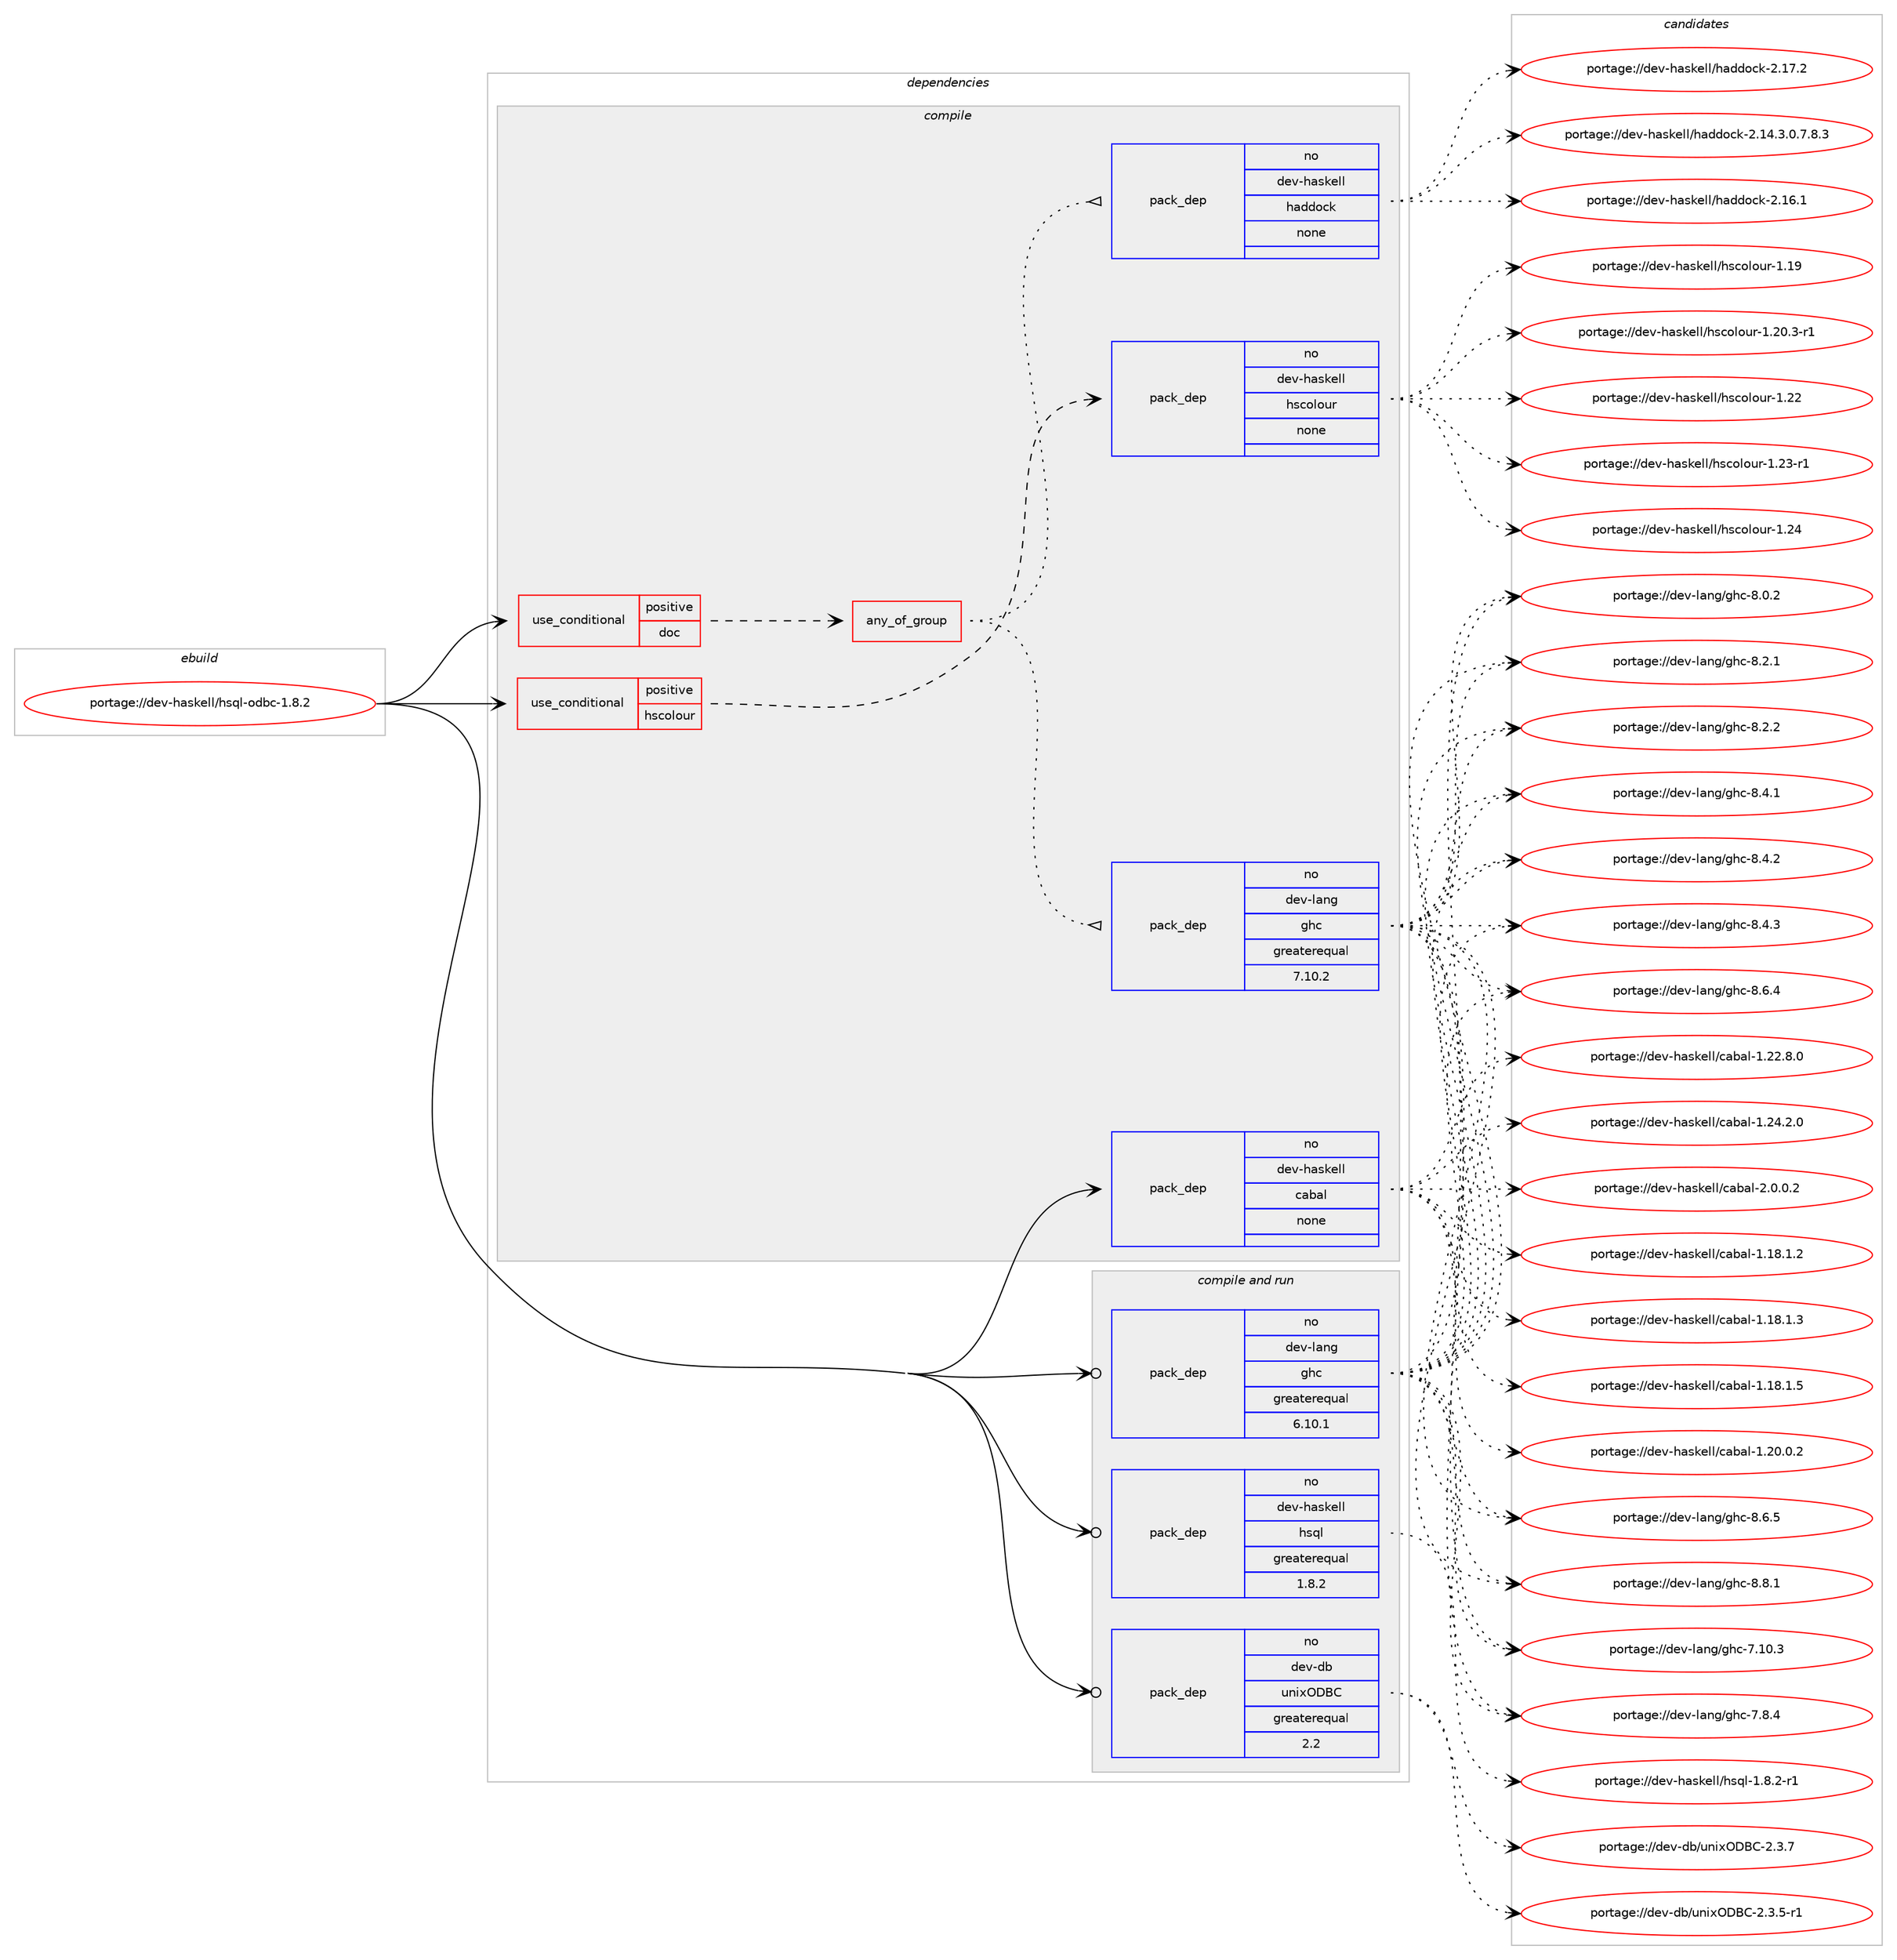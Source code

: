 digraph prolog {

# *************
# Graph options
# *************

newrank=true;
concentrate=true;
compound=true;
graph [rankdir=LR,fontname=Helvetica,fontsize=10,ranksep=1.5];#, ranksep=2.5, nodesep=0.2];
edge  [arrowhead=vee];
node  [fontname=Helvetica,fontsize=10];

# **********
# The ebuild
# **********

subgraph cluster_leftcol {
color=gray;
rank=same;
label=<<i>ebuild</i>>;
id [label="portage://dev-haskell/hsql-odbc-1.8.2", color=red, width=4, href="../dev-haskell/hsql-odbc-1.8.2.svg"];
}

# ****************
# The dependencies
# ****************

subgraph cluster_midcol {
color=gray;
label=<<i>dependencies</i>>;
subgraph cluster_compile {
fillcolor="#eeeeee";
style=filled;
label=<<i>compile</i>>;
subgraph cond15666 {
dependency71096 [label=<<TABLE BORDER="0" CELLBORDER="1" CELLSPACING="0" CELLPADDING="4"><TR><TD ROWSPAN="3" CELLPADDING="10">use_conditional</TD></TR><TR><TD>positive</TD></TR><TR><TD>doc</TD></TR></TABLE>>, shape=none, color=red];
subgraph any1866 {
dependency71097 [label=<<TABLE BORDER="0" CELLBORDER="1" CELLSPACING="0" CELLPADDING="4"><TR><TD CELLPADDING="10">any_of_group</TD></TR></TABLE>>, shape=none, color=red];subgraph pack53507 {
dependency71098 [label=<<TABLE BORDER="0" CELLBORDER="1" CELLSPACING="0" CELLPADDING="4" WIDTH="220"><TR><TD ROWSPAN="6" CELLPADDING="30">pack_dep</TD></TR><TR><TD WIDTH="110">no</TD></TR><TR><TD>dev-haskell</TD></TR><TR><TD>haddock</TD></TR><TR><TD>none</TD></TR><TR><TD></TD></TR></TABLE>>, shape=none, color=blue];
}
dependency71097:e -> dependency71098:w [weight=20,style="dotted",arrowhead="oinv"];
subgraph pack53508 {
dependency71099 [label=<<TABLE BORDER="0" CELLBORDER="1" CELLSPACING="0" CELLPADDING="4" WIDTH="220"><TR><TD ROWSPAN="6" CELLPADDING="30">pack_dep</TD></TR><TR><TD WIDTH="110">no</TD></TR><TR><TD>dev-lang</TD></TR><TR><TD>ghc</TD></TR><TR><TD>greaterequal</TD></TR><TR><TD>7.10.2</TD></TR></TABLE>>, shape=none, color=blue];
}
dependency71097:e -> dependency71099:w [weight=20,style="dotted",arrowhead="oinv"];
}
dependency71096:e -> dependency71097:w [weight=20,style="dashed",arrowhead="vee"];
}
id:e -> dependency71096:w [weight=20,style="solid",arrowhead="vee"];
subgraph cond15667 {
dependency71100 [label=<<TABLE BORDER="0" CELLBORDER="1" CELLSPACING="0" CELLPADDING="4"><TR><TD ROWSPAN="3" CELLPADDING="10">use_conditional</TD></TR><TR><TD>positive</TD></TR><TR><TD>hscolour</TD></TR></TABLE>>, shape=none, color=red];
subgraph pack53509 {
dependency71101 [label=<<TABLE BORDER="0" CELLBORDER="1" CELLSPACING="0" CELLPADDING="4" WIDTH="220"><TR><TD ROWSPAN="6" CELLPADDING="30">pack_dep</TD></TR><TR><TD WIDTH="110">no</TD></TR><TR><TD>dev-haskell</TD></TR><TR><TD>hscolour</TD></TR><TR><TD>none</TD></TR><TR><TD></TD></TR></TABLE>>, shape=none, color=blue];
}
dependency71100:e -> dependency71101:w [weight=20,style="dashed",arrowhead="vee"];
}
id:e -> dependency71100:w [weight=20,style="solid",arrowhead="vee"];
subgraph pack53510 {
dependency71102 [label=<<TABLE BORDER="0" CELLBORDER="1" CELLSPACING="0" CELLPADDING="4" WIDTH="220"><TR><TD ROWSPAN="6" CELLPADDING="30">pack_dep</TD></TR><TR><TD WIDTH="110">no</TD></TR><TR><TD>dev-haskell</TD></TR><TR><TD>cabal</TD></TR><TR><TD>none</TD></TR><TR><TD></TD></TR></TABLE>>, shape=none, color=blue];
}
id:e -> dependency71102:w [weight=20,style="solid",arrowhead="vee"];
}
subgraph cluster_compileandrun {
fillcolor="#eeeeee";
style=filled;
label=<<i>compile and run</i>>;
subgraph pack53511 {
dependency71103 [label=<<TABLE BORDER="0" CELLBORDER="1" CELLSPACING="0" CELLPADDING="4" WIDTH="220"><TR><TD ROWSPAN="6" CELLPADDING="30">pack_dep</TD></TR><TR><TD WIDTH="110">no</TD></TR><TR><TD>dev-db</TD></TR><TR><TD>unixODBC</TD></TR><TR><TD>greaterequal</TD></TR><TR><TD>2.2</TD></TR></TABLE>>, shape=none, color=blue];
}
id:e -> dependency71103:w [weight=20,style="solid",arrowhead="odotvee"];
subgraph pack53512 {
dependency71104 [label=<<TABLE BORDER="0" CELLBORDER="1" CELLSPACING="0" CELLPADDING="4" WIDTH="220"><TR><TD ROWSPAN="6" CELLPADDING="30">pack_dep</TD></TR><TR><TD WIDTH="110">no</TD></TR><TR><TD>dev-haskell</TD></TR><TR><TD>hsql</TD></TR><TR><TD>greaterequal</TD></TR><TR><TD>1.8.2</TD></TR></TABLE>>, shape=none, color=blue];
}
id:e -> dependency71104:w [weight=20,style="solid",arrowhead="odotvee"];
subgraph pack53513 {
dependency71105 [label=<<TABLE BORDER="0" CELLBORDER="1" CELLSPACING="0" CELLPADDING="4" WIDTH="220"><TR><TD ROWSPAN="6" CELLPADDING="30">pack_dep</TD></TR><TR><TD WIDTH="110">no</TD></TR><TR><TD>dev-lang</TD></TR><TR><TD>ghc</TD></TR><TR><TD>greaterequal</TD></TR><TR><TD>6.10.1</TD></TR></TABLE>>, shape=none, color=blue];
}
id:e -> dependency71105:w [weight=20,style="solid",arrowhead="odotvee"];
}
subgraph cluster_run {
fillcolor="#eeeeee";
style=filled;
label=<<i>run</i>>;
}
}

# **************
# The candidates
# **************

subgraph cluster_choices {
rank=same;
color=gray;
label=<<i>candidates</i>>;

subgraph choice53507 {
color=black;
nodesep=1;
choiceportage1001011184510497115107101108108471049710010011199107455046495246514648465546564651 [label="portage://dev-haskell/haddock-2.14.3.0.7.8.3", color=red, width=4,href="../dev-haskell/haddock-2.14.3.0.7.8.3.svg"];
choiceportage100101118451049711510710110810847104971001001119910745504649544649 [label="portage://dev-haskell/haddock-2.16.1", color=red, width=4,href="../dev-haskell/haddock-2.16.1.svg"];
choiceportage100101118451049711510710110810847104971001001119910745504649554650 [label="portage://dev-haskell/haddock-2.17.2", color=red, width=4,href="../dev-haskell/haddock-2.17.2.svg"];
dependency71098:e -> choiceportage1001011184510497115107101108108471049710010011199107455046495246514648465546564651:w [style=dotted,weight="100"];
dependency71098:e -> choiceportage100101118451049711510710110810847104971001001119910745504649544649:w [style=dotted,weight="100"];
dependency71098:e -> choiceportage100101118451049711510710110810847104971001001119910745504649554650:w [style=dotted,weight="100"];
}
subgraph choice53508 {
color=black;
nodesep=1;
choiceportage1001011184510897110103471031049945554649484651 [label="portage://dev-lang/ghc-7.10.3", color=red, width=4,href="../dev-lang/ghc-7.10.3.svg"];
choiceportage10010111845108971101034710310499455546564652 [label="portage://dev-lang/ghc-7.8.4", color=red, width=4,href="../dev-lang/ghc-7.8.4.svg"];
choiceportage10010111845108971101034710310499455646484650 [label="portage://dev-lang/ghc-8.0.2", color=red, width=4,href="../dev-lang/ghc-8.0.2.svg"];
choiceportage10010111845108971101034710310499455646504649 [label="portage://dev-lang/ghc-8.2.1", color=red, width=4,href="../dev-lang/ghc-8.2.1.svg"];
choiceportage10010111845108971101034710310499455646504650 [label="portage://dev-lang/ghc-8.2.2", color=red, width=4,href="../dev-lang/ghc-8.2.2.svg"];
choiceportage10010111845108971101034710310499455646524649 [label="portage://dev-lang/ghc-8.4.1", color=red, width=4,href="../dev-lang/ghc-8.4.1.svg"];
choiceportage10010111845108971101034710310499455646524650 [label="portage://dev-lang/ghc-8.4.2", color=red, width=4,href="../dev-lang/ghc-8.4.2.svg"];
choiceportage10010111845108971101034710310499455646524651 [label="portage://dev-lang/ghc-8.4.3", color=red, width=4,href="../dev-lang/ghc-8.4.3.svg"];
choiceportage10010111845108971101034710310499455646544652 [label="portage://dev-lang/ghc-8.6.4", color=red, width=4,href="../dev-lang/ghc-8.6.4.svg"];
choiceportage10010111845108971101034710310499455646544653 [label="portage://dev-lang/ghc-8.6.5", color=red, width=4,href="../dev-lang/ghc-8.6.5.svg"];
choiceportage10010111845108971101034710310499455646564649 [label="portage://dev-lang/ghc-8.8.1", color=red, width=4,href="../dev-lang/ghc-8.8.1.svg"];
dependency71099:e -> choiceportage1001011184510897110103471031049945554649484651:w [style=dotted,weight="100"];
dependency71099:e -> choiceportage10010111845108971101034710310499455546564652:w [style=dotted,weight="100"];
dependency71099:e -> choiceportage10010111845108971101034710310499455646484650:w [style=dotted,weight="100"];
dependency71099:e -> choiceportage10010111845108971101034710310499455646504649:w [style=dotted,weight="100"];
dependency71099:e -> choiceportage10010111845108971101034710310499455646504650:w [style=dotted,weight="100"];
dependency71099:e -> choiceportage10010111845108971101034710310499455646524649:w [style=dotted,weight="100"];
dependency71099:e -> choiceportage10010111845108971101034710310499455646524650:w [style=dotted,weight="100"];
dependency71099:e -> choiceportage10010111845108971101034710310499455646524651:w [style=dotted,weight="100"];
dependency71099:e -> choiceportage10010111845108971101034710310499455646544652:w [style=dotted,weight="100"];
dependency71099:e -> choiceportage10010111845108971101034710310499455646544653:w [style=dotted,weight="100"];
dependency71099:e -> choiceportage10010111845108971101034710310499455646564649:w [style=dotted,weight="100"];
}
subgraph choice53509 {
color=black;
nodesep=1;
choiceportage100101118451049711510710110810847104115991111081111171144549464957 [label="portage://dev-haskell/hscolour-1.19", color=red, width=4,href="../dev-haskell/hscolour-1.19.svg"];
choiceportage10010111845104971151071011081084710411599111108111117114454946504846514511449 [label="portage://dev-haskell/hscolour-1.20.3-r1", color=red, width=4,href="../dev-haskell/hscolour-1.20.3-r1.svg"];
choiceportage100101118451049711510710110810847104115991111081111171144549465050 [label="portage://dev-haskell/hscolour-1.22", color=red, width=4,href="../dev-haskell/hscolour-1.22.svg"];
choiceportage1001011184510497115107101108108471041159911110811111711445494650514511449 [label="portage://dev-haskell/hscolour-1.23-r1", color=red, width=4,href="../dev-haskell/hscolour-1.23-r1.svg"];
choiceportage100101118451049711510710110810847104115991111081111171144549465052 [label="portage://dev-haskell/hscolour-1.24", color=red, width=4,href="../dev-haskell/hscolour-1.24.svg"];
dependency71101:e -> choiceportage100101118451049711510710110810847104115991111081111171144549464957:w [style=dotted,weight="100"];
dependency71101:e -> choiceportage10010111845104971151071011081084710411599111108111117114454946504846514511449:w [style=dotted,weight="100"];
dependency71101:e -> choiceportage100101118451049711510710110810847104115991111081111171144549465050:w [style=dotted,weight="100"];
dependency71101:e -> choiceportage1001011184510497115107101108108471041159911110811111711445494650514511449:w [style=dotted,weight="100"];
dependency71101:e -> choiceportage100101118451049711510710110810847104115991111081111171144549465052:w [style=dotted,weight="100"];
}
subgraph choice53510 {
color=black;
nodesep=1;
choiceportage10010111845104971151071011081084799979897108454946495646494650 [label="portage://dev-haskell/cabal-1.18.1.2", color=red, width=4,href="../dev-haskell/cabal-1.18.1.2.svg"];
choiceportage10010111845104971151071011081084799979897108454946495646494651 [label="portage://dev-haskell/cabal-1.18.1.3", color=red, width=4,href="../dev-haskell/cabal-1.18.1.3.svg"];
choiceportage10010111845104971151071011081084799979897108454946495646494653 [label="portage://dev-haskell/cabal-1.18.1.5", color=red, width=4,href="../dev-haskell/cabal-1.18.1.5.svg"];
choiceportage10010111845104971151071011081084799979897108454946504846484650 [label="portage://dev-haskell/cabal-1.20.0.2", color=red, width=4,href="../dev-haskell/cabal-1.20.0.2.svg"];
choiceportage10010111845104971151071011081084799979897108454946505046564648 [label="portage://dev-haskell/cabal-1.22.8.0", color=red, width=4,href="../dev-haskell/cabal-1.22.8.0.svg"];
choiceportage10010111845104971151071011081084799979897108454946505246504648 [label="portage://dev-haskell/cabal-1.24.2.0", color=red, width=4,href="../dev-haskell/cabal-1.24.2.0.svg"];
choiceportage100101118451049711510710110810847999798971084550464846484650 [label="portage://dev-haskell/cabal-2.0.0.2", color=red, width=4,href="../dev-haskell/cabal-2.0.0.2.svg"];
dependency71102:e -> choiceportage10010111845104971151071011081084799979897108454946495646494650:w [style=dotted,weight="100"];
dependency71102:e -> choiceportage10010111845104971151071011081084799979897108454946495646494651:w [style=dotted,weight="100"];
dependency71102:e -> choiceportage10010111845104971151071011081084799979897108454946495646494653:w [style=dotted,weight="100"];
dependency71102:e -> choiceportage10010111845104971151071011081084799979897108454946504846484650:w [style=dotted,weight="100"];
dependency71102:e -> choiceportage10010111845104971151071011081084799979897108454946505046564648:w [style=dotted,weight="100"];
dependency71102:e -> choiceportage10010111845104971151071011081084799979897108454946505246504648:w [style=dotted,weight="100"];
dependency71102:e -> choiceportage100101118451049711510710110810847999798971084550464846484650:w [style=dotted,weight="100"];
}
subgraph choice53511 {
color=black;
nodesep=1;
choiceportage100101118451009847117110105120796866674550465146534511449 [label="portage://dev-db/unixODBC-2.3.5-r1", color=red, width=4,href="../dev-db/unixODBC-2.3.5-r1.svg"];
choiceportage10010111845100984711711010512079686667455046514655 [label="portage://dev-db/unixODBC-2.3.7", color=red, width=4,href="../dev-db/unixODBC-2.3.7.svg"];
dependency71103:e -> choiceportage100101118451009847117110105120796866674550465146534511449:w [style=dotted,weight="100"];
dependency71103:e -> choiceportage10010111845100984711711010512079686667455046514655:w [style=dotted,weight="100"];
}
subgraph choice53512 {
color=black;
nodesep=1;
choiceportage1001011184510497115107101108108471041151131084549465646504511449 [label="portage://dev-haskell/hsql-1.8.2-r1", color=red, width=4,href="../dev-haskell/hsql-1.8.2-r1.svg"];
dependency71104:e -> choiceportage1001011184510497115107101108108471041151131084549465646504511449:w [style=dotted,weight="100"];
}
subgraph choice53513 {
color=black;
nodesep=1;
choiceportage1001011184510897110103471031049945554649484651 [label="portage://dev-lang/ghc-7.10.3", color=red, width=4,href="../dev-lang/ghc-7.10.3.svg"];
choiceportage10010111845108971101034710310499455546564652 [label="portage://dev-lang/ghc-7.8.4", color=red, width=4,href="../dev-lang/ghc-7.8.4.svg"];
choiceportage10010111845108971101034710310499455646484650 [label="portage://dev-lang/ghc-8.0.2", color=red, width=4,href="../dev-lang/ghc-8.0.2.svg"];
choiceportage10010111845108971101034710310499455646504649 [label="portage://dev-lang/ghc-8.2.1", color=red, width=4,href="../dev-lang/ghc-8.2.1.svg"];
choiceportage10010111845108971101034710310499455646504650 [label="portage://dev-lang/ghc-8.2.2", color=red, width=4,href="../dev-lang/ghc-8.2.2.svg"];
choiceportage10010111845108971101034710310499455646524649 [label="portage://dev-lang/ghc-8.4.1", color=red, width=4,href="../dev-lang/ghc-8.4.1.svg"];
choiceportage10010111845108971101034710310499455646524650 [label="portage://dev-lang/ghc-8.4.2", color=red, width=4,href="../dev-lang/ghc-8.4.2.svg"];
choiceportage10010111845108971101034710310499455646524651 [label="portage://dev-lang/ghc-8.4.3", color=red, width=4,href="../dev-lang/ghc-8.4.3.svg"];
choiceportage10010111845108971101034710310499455646544652 [label="portage://dev-lang/ghc-8.6.4", color=red, width=4,href="../dev-lang/ghc-8.6.4.svg"];
choiceportage10010111845108971101034710310499455646544653 [label="portage://dev-lang/ghc-8.6.5", color=red, width=4,href="../dev-lang/ghc-8.6.5.svg"];
choiceportage10010111845108971101034710310499455646564649 [label="portage://dev-lang/ghc-8.8.1", color=red, width=4,href="../dev-lang/ghc-8.8.1.svg"];
dependency71105:e -> choiceportage1001011184510897110103471031049945554649484651:w [style=dotted,weight="100"];
dependency71105:e -> choiceportage10010111845108971101034710310499455546564652:w [style=dotted,weight="100"];
dependency71105:e -> choiceportage10010111845108971101034710310499455646484650:w [style=dotted,weight="100"];
dependency71105:e -> choiceportage10010111845108971101034710310499455646504649:w [style=dotted,weight="100"];
dependency71105:e -> choiceportage10010111845108971101034710310499455646504650:w [style=dotted,weight="100"];
dependency71105:e -> choiceportage10010111845108971101034710310499455646524649:w [style=dotted,weight="100"];
dependency71105:e -> choiceportage10010111845108971101034710310499455646524650:w [style=dotted,weight="100"];
dependency71105:e -> choiceportage10010111845108971101034710310499455646524651:w [style=dotted,weight="100"];
dependency71105:e -> choiceportage10010111845108971101034710310499455646544652:w [style=dotted,weight="100"];
dependency71105:e -> choiceportage10010111845108971101034710310499455646544653:w [style=dotted,weight="100"];
dependency71105:e -> choiceportage10010111845108971101034710310499455646564649:w [style=dotted,weight="100"];
}
}

}
